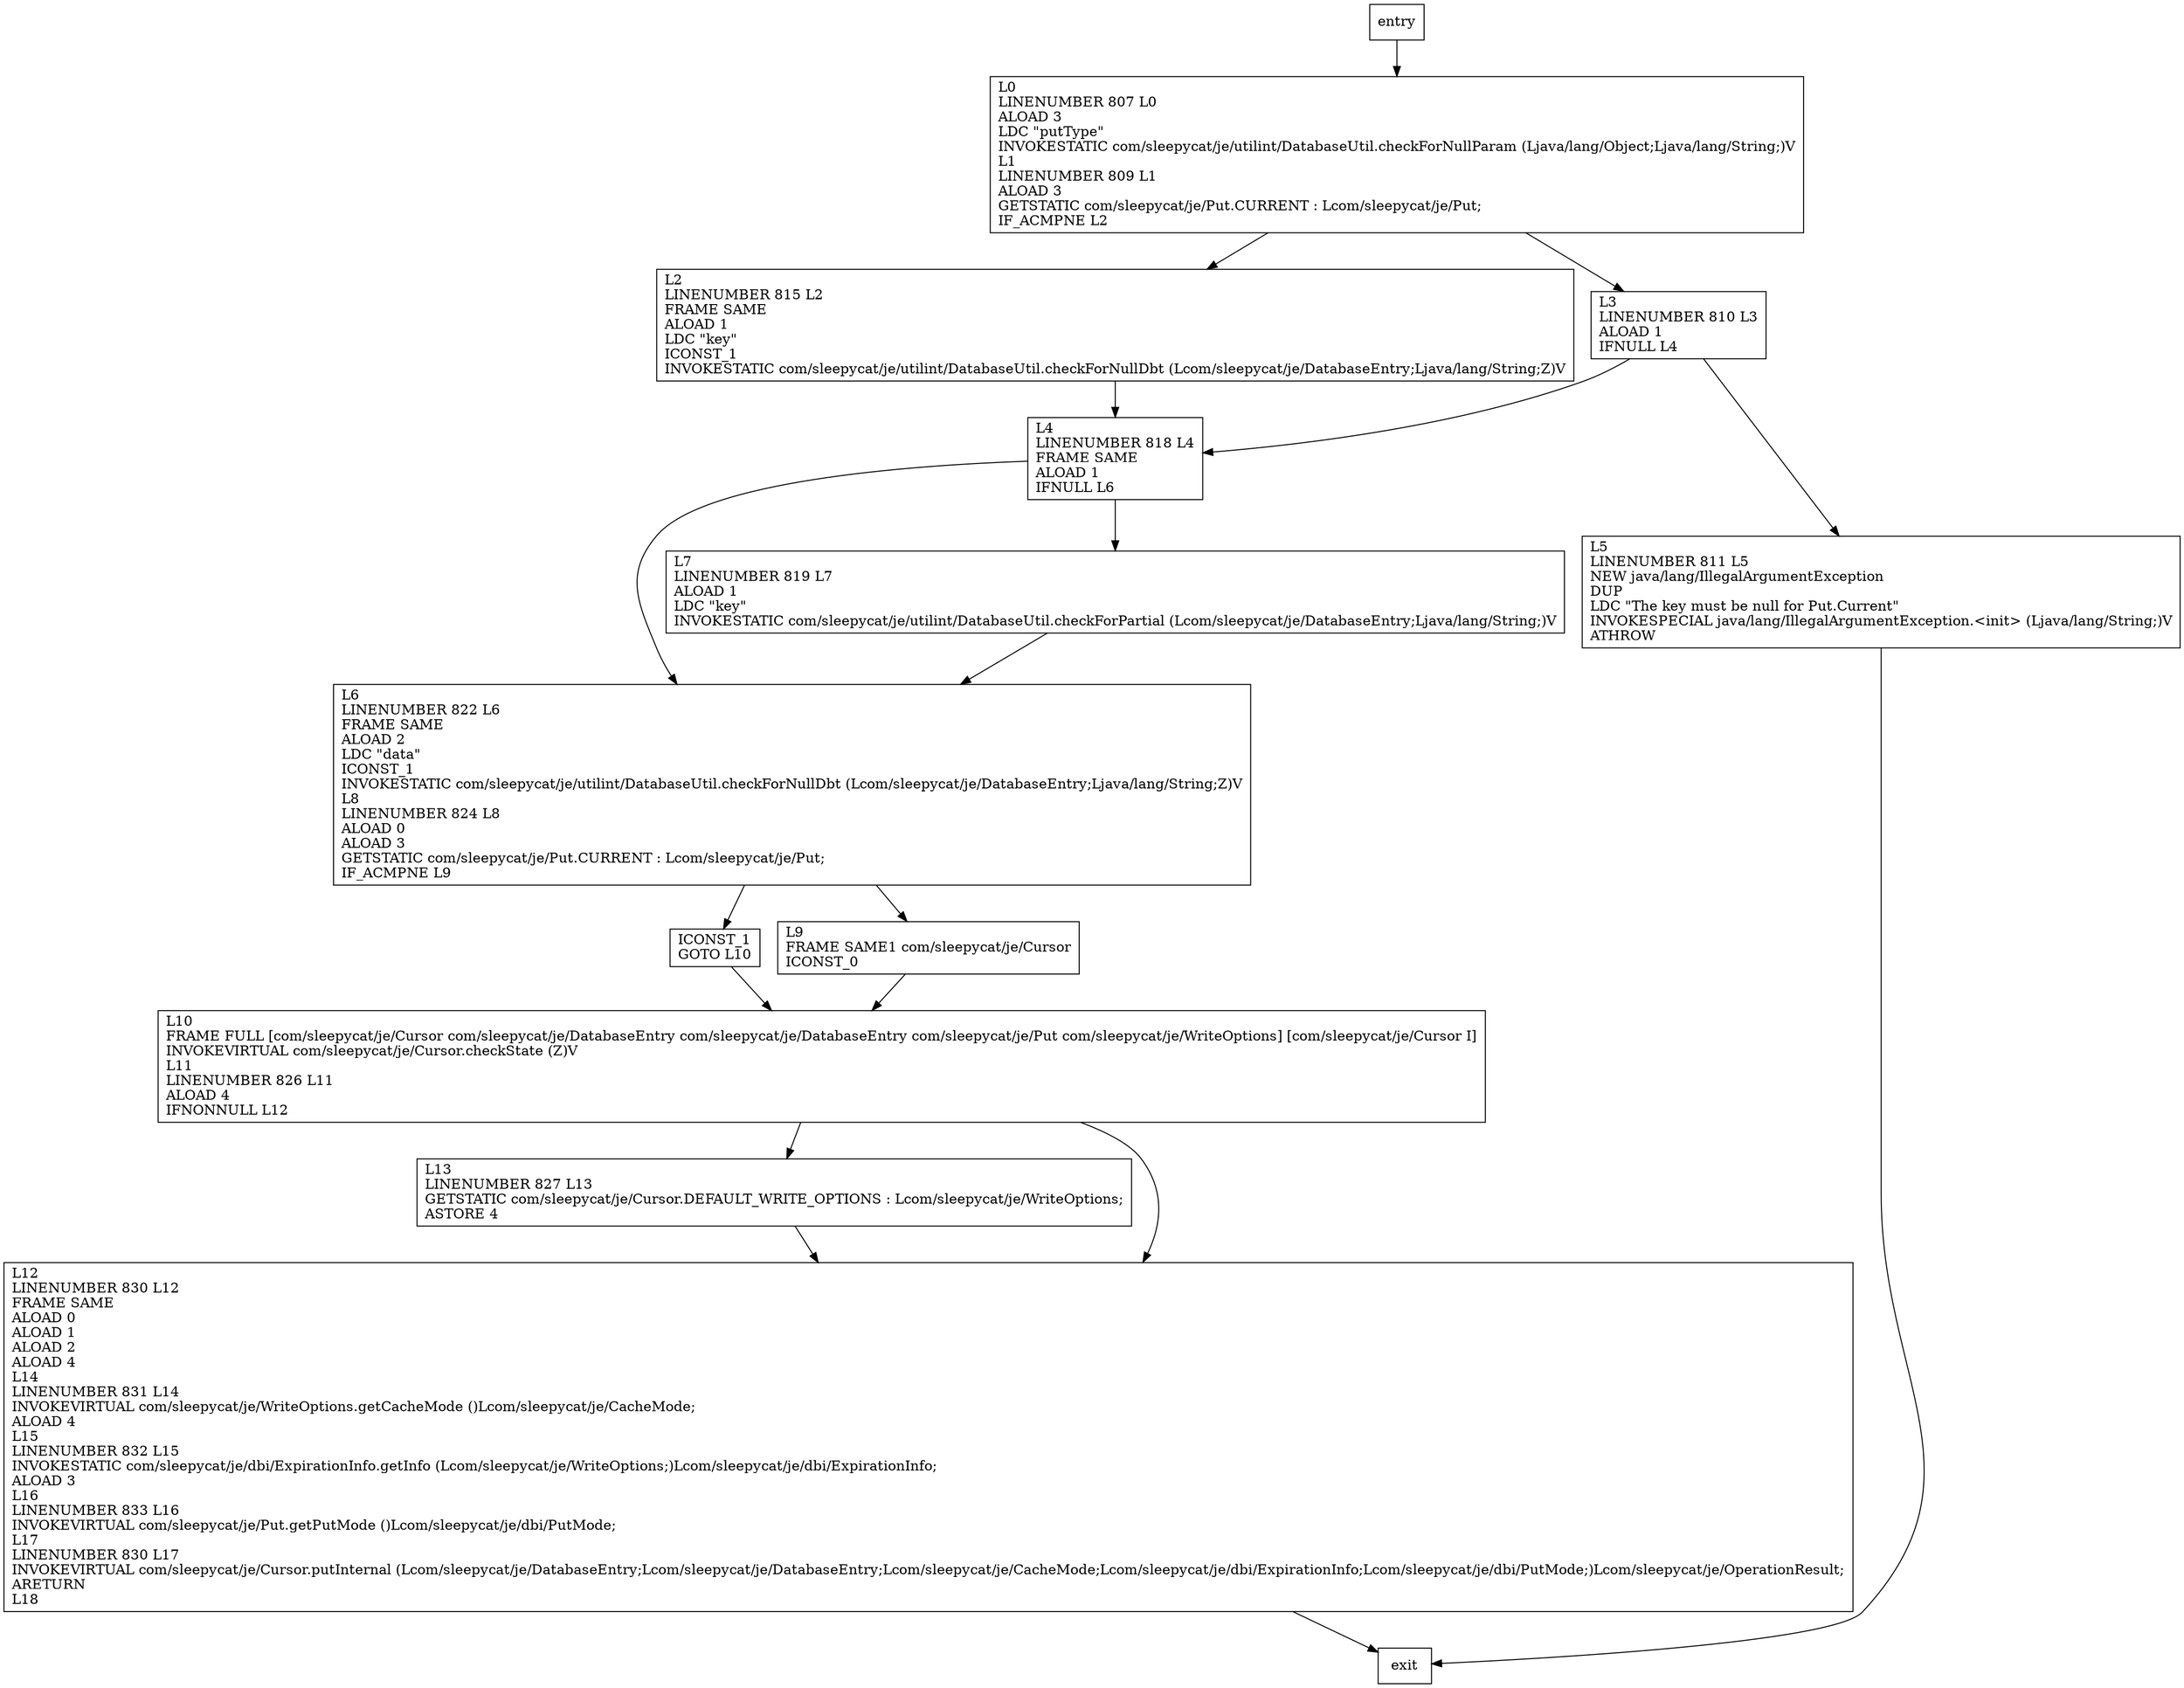 digraph putInternal {
node [shape=record];
107564577 [label="L10\lFRAME FULL [com/sleepycat/je/Cursor com/sleepycat/je/DatabaseEntry com/sleepycat/je/DatabaseEntry com/sleepycat/je/Put com/sleepycat/je/WriteOptions] [com/sleepycat/je/Cursor I]\lINVOKEVIRTUAL com/sleepycat/je/Cursor.checkState (Z)V\lL11\lLINENUMBER 826 L11\lALOAD 4\lIFNONNULL L12\l"];
1784475964 [label="ICONST_1\lGOTO L10\l"];
560943102 [label="L13\lLINENUMBER 827 L13\lGETSTATIC com/sleepycat/je/Cursor.DEFAULT_WRITE_OPTIONS : Lcom/sleepycat/je/WriteOptions;\lASTORE 4\l"];
202689549 [label="L6\lLINENUMBER 822 L6\lFRAME SAME\lALOAD 2\lLDC \"data\"\lICONST_1\lINVOKESTATIC com/sleepycat/je/utilint/DatabaseUtil.checkForNullDbt (Lcom/sleepycat/je/DatabaseEntry;Ljava/lang/String;Z)V\lL8\lLINENUMBER 824 L8\lALOAD 0\lALOAD 3\lGETSTATIC com/sleepycat/je/Put.CURRENT : Lcom/sleepycat/je/Put;\lIF_ACMPNE L9\l"];
496346336 [label="L7\lLINENUMBER 819 L7\lALOAD 1\lLDC \"key\"\lINVOKESTATIC com/sleepycat/je/utilint/DatabaseUtil.checkForPartial (Lcom/sleepycat/je/DatabaseEntry;Ljava/lang/String;)V\l"];
1201895702 [label="L4\lLINENUMBER 818 L4\lFRAME SAME\lALOAD 1\lIFNULL L6\l"];
750231109 [label="L12\lLINENUMBER 830 L12\lFRAME SAME\lALOAD 0\lALOAD 1\lALOAD 2\lALOAD 4\lL14\lLINENUMBER 831 L14\lINVOKEVIRTUAL com/sleepycat/je/WriteOptions.getCacheMode ()Lcom/sleepycat/je/CacheMode;\lALOAD 4\lL15\lLINENUMBER 832 L15\lINVOKESTATIC com/sleepycat/je/dbi/ExpirationInfo.getInfo (Lcom/sleepycat/je/WriteOptions;)Lcom/sleepycat/je/dbi/ExpirationInfo;\lALOAD 3\lL16\lLINENUMBER 833 L16\lINVOKEVIRTUAL com/sleepycat/je/Put.getPutMode ()Lcom/sleepycat/je/dbi/PutMode;\lL17\lLINENUMBER 830 L17\lINVOKEVIRTUAL com/sleepycat/je/Cursor.putInternal (Lcom/sleepycat/je/DatabaseEntry;Lcom/sleepycat/je/DatabaseEntry;Lcom/sleepycat/je/CacheMode;Lcom/sleepycat/je/dbi/ExpirationInfo;Lcom/sleepycat/je/dbi/PutMode;)Lcom/sleepycat/je/OperationResult;\lARETURN\lL18\l"];
2135808932 [label="L3\lLINENUMBER 810 L3\lALOAD 1\lIFNULL L4\l"];
1365336507 [label="L2\lLINENUMBER 815 L2\lFRAME SAME\lALOAD 1\lLDC \"key\"\lICONST_1\lINVOKESTATIC com/sleepycat/je/utilint/DatabaseUtil.checkForNullDbt (Lcom/sleepycat/je/DatabaseEntry;Ljava/lang/String;Z)V\l"];
444570145 [label="L5\lLINENUMBER 811 L5\lNEW java/lang/IllegalArgumentException\lDUP\lLDC \"The key must be null for Put.Current\"\lINVOKESPECIAL java/lang/IllegalArgumentException.\<init\> (Ljava/lang/String;)V\lATHROW\l"];
281651481 [label="L0\lLINENUMBER 807 L0\lALOAD 3\lLDC \"putType\"\lINVOKESTATIC com/sleepycat/je/utilint/DatabaseUtil.checkForNullParam (Ljava/lang/Object;Ljava/lang/String;)V\lL1\lLINENUMBER 809 L1\lALOAD 3\lGETSTATIC com/sleepycat/je/Put.CURRENT : Lcom/sleepycat/je/Put;\lIF_ACMPNE L2\l"];
913002152 [label="L9\lFRAME SAME1 com/sleepycat/je/Cursor\lICONST_0\l"];
entry;
exit;
1784475964 -> 107564577
560943102 -> 750231109
496346336 -> 202689549
1201895702 -> 202689549
1201895702 -> 496346336
750231109 -> exit
1365336507 -> 1201895702
444570145 -> exit
913002152 -> 107564577
107564577 -> 560943102
107564577 -> 750231109
entry -> 281651481
202689549 -> 1784475964
202689549 -> 913002152
2135808932 -> 1201895702
2135808932 -> 444570145
281651481 -> 2135808932
281651481 -> 1365336507
}
